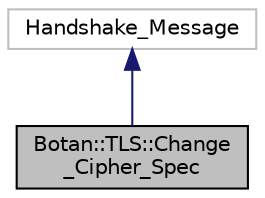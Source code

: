 digraph "Botan::TLS::Change_Cipher_Spec"
{
  edge [fontname="Helvetica",fontsize="10",labelfontname="Helvetica",labelfontsize="10"];
  node [fontname="Helvetica",fontsize="10",shape=record];
  Node2 [label="Botan::TLS::Change\l_Cipher_Spec",height=0.2,width=0.4,color="black", fillcolor="grey75", style="filled", fontcolor="black"];
  Node3 -> Node2 [dir="back",color="midnightblue",fontsize="10",style="solid",fontname="Helvetica"];
  Node3 [label="Handshake_Message",height=0.2,width=0.4,color="grey75", fillcolor="white", style="filled"];
}
